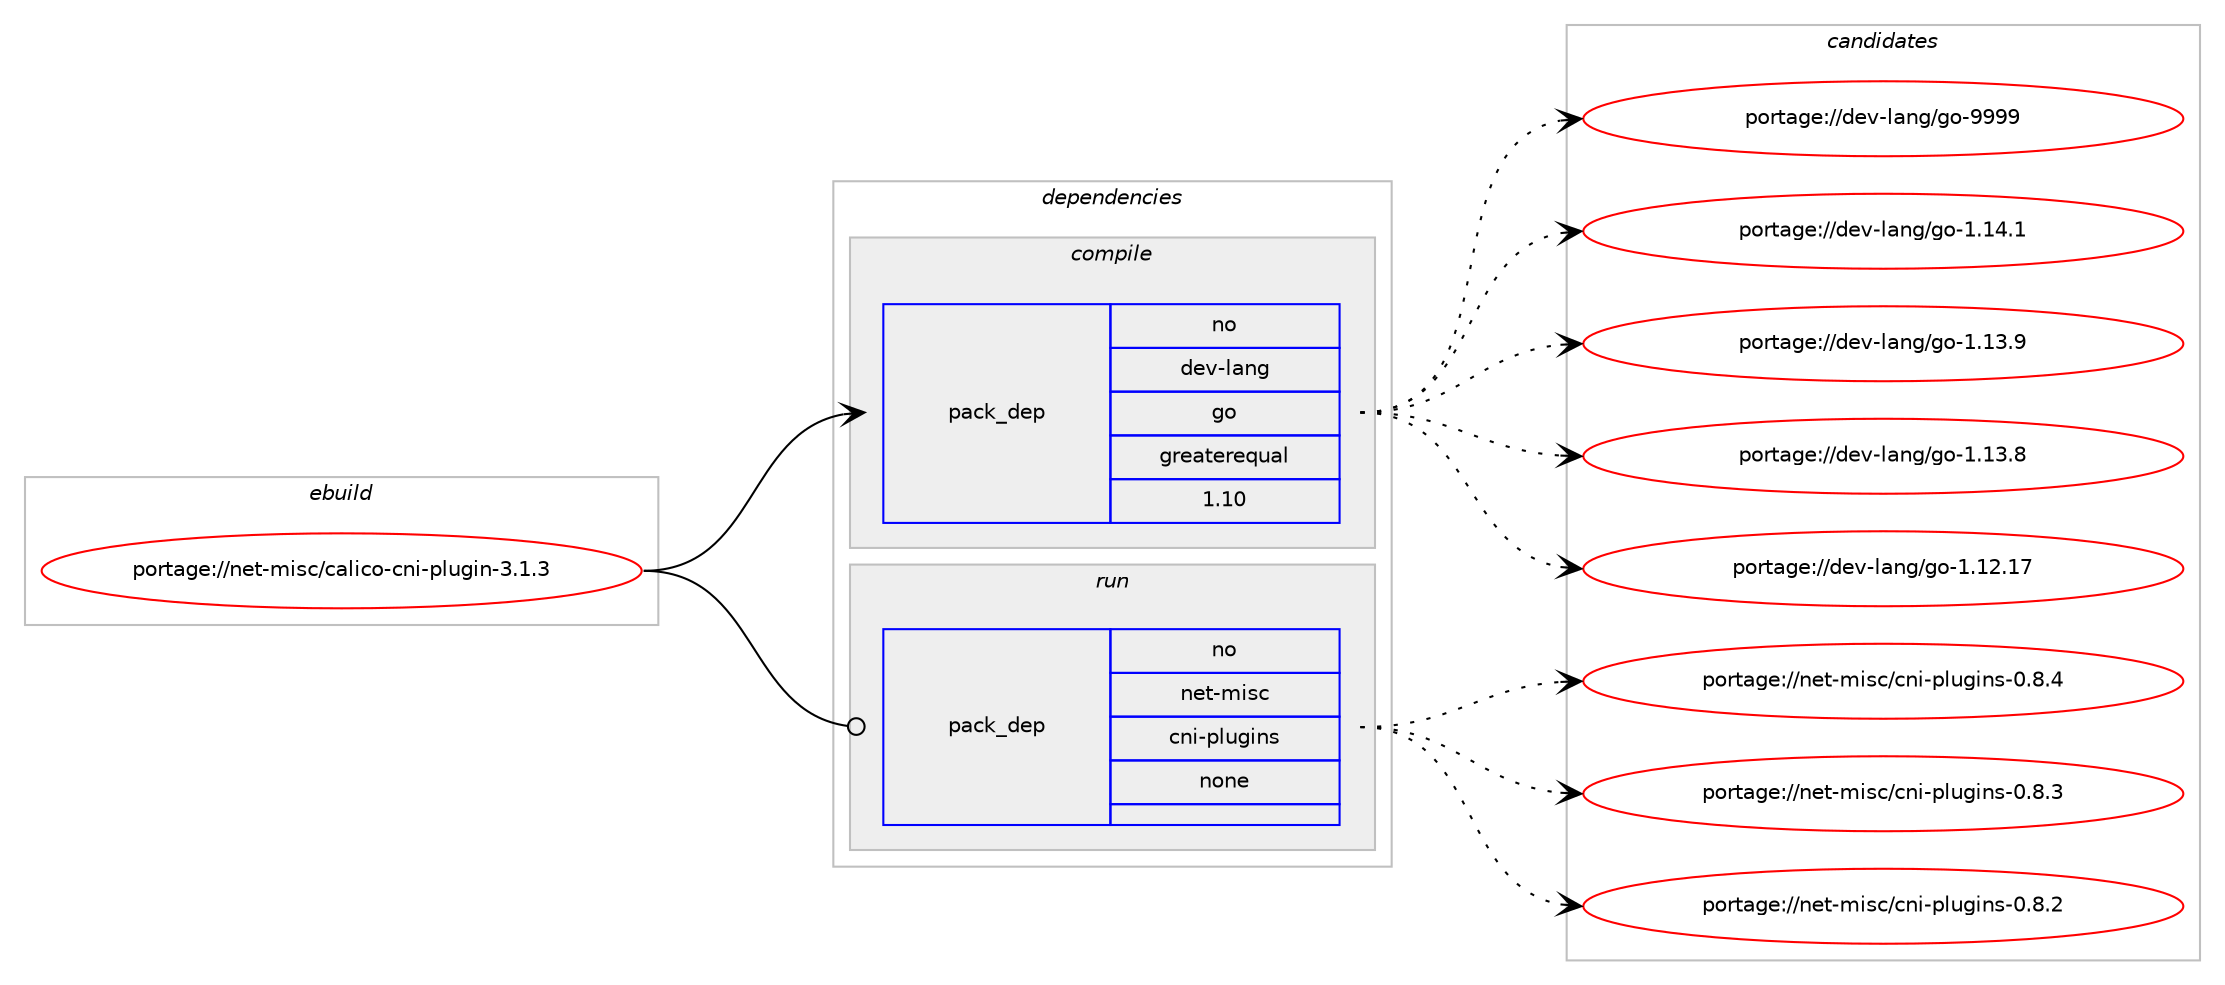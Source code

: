 digraph prolog {

# *************
# Graph options
# *************

newrank=true;
concentrate=true;
compound=true;
graph [rankdir=LR,fontname=Helvetica,fontsize=10,ranksep=1.5];#, ranksep=2.5, nodesep=0.2];
edge  [arrowhead=vee];
node  [fontname=Helvetica,fontsize=10];

# **********
# The ebuild
# **********

subgraph cluster_leftcol {
color=gray;
rank=same;
label=<<i>ebuild</i>>;
id [label="portage://net-misc/calico-cni-plugin-3.1.3", color=red, width=4, href="../net-misc/calico-cni-plugin-3.1.3.svg"];
}

# ****************
# The dependencies
# ****************

subgraph cluster_midcol {
color=gray;
label=<<i>dependencies</i>>;
subgraph cluster_compile {
fillcolor="#eeeeee";
style=filled;
label=<<i>compile</i>>;
subgraph pack17762 {
dependency21587 [label=<<TABLE BORDER="0" CELLBORDER="1" CELLSPACING="0" CELLPADDING="4" WIDTH="220"><TR><TD ROWSPAN="6" CELLPADDING="30">pack_dep</TD></TR><TR><TD WIDTH="110">no</TD></TR><TR><TD>dev-lang</TD></TR><TR><TD>go</TD></TR><TR><TD>greaterequal</TD></TR><TR><TD>1.10</TD></TR></TABLE>>, shape=none, color=blue];
}
id:e -> dependency21587:w [weight=20,style="solid",arrowhead="vee"];
}
subgraph cluster_compileandrun {
fillcolor="#eeeeee";
style=filled;
label=<<i>compile and run</i>>;
}
subgraph cluster_run {
fillcolor="#eeeeee";
style=filled;
label=<<i>run</i>>;
subgraph pack17763 {
dependency21588 [label=<<TABLE BORDER="0" CELLBORDER="1" CELLSPACING="0" CELLPADDING="4" WIDTH="220"><TR><TD ROWSPAN="6" CELLPADDING="30">pack_dep</TD></TR><TR><TD WIDTH="110">no</TD></TR><TR><TD>net-misc</TD></TR><TR><TD>cni-plugins</TD></TR><TR><TD>none</TD></TR><TR><TD></TD></TR></TABLE>>, shape=none, color=blue];
}
id:e -> dependency21588:w [weight=20,style="solid",arrowhead="odot"];
}
}

# **************
# The candidates
# **************

subgraph cluster_choices {
rank=same;
color=gray;
label=<<i>candidates</i>>;

subgraph choice17762 {
color=black;
nodesep=1;
choice1001011184510897110103471031114557575757 [label="portage://dev-lang/go-9999", color=red, width=4,href="../dev-lang/go-9999.svg"];
choice10010111845108971101034710311145494649524649 [label="portage://dev-lang/go-1.14.1", color=red, width=4,href="../dev-lang/go-1.14.1.svg"];
choice10010111845108971101034710311145494649514657 [label="portage://dev-lang/go-1.13.9", color=red, width=4,href="../dev-lang/go-1.13.9.svg"];
choice10010111845108971101034710311145494649514656 [label="portage://dev-lang/go-1.13.8", color=red, width=4,href="../dev-lang/go-1.13.8.svg"];
choice1001011184510897110103471031114549464950464955 [label="portage://dev-lang/go-1.12.17", color=red, width=4,href="../dev-lang/go-1.12.17.svg"];
dependency21587:e -> choice1001011184510897110103471031114557575757:w [style=dotted,weight="100"];
dependency21587:e -> choice10010111845108971101034710311145494649524649:w [style=dotted,weight="100"];
dependency21587:e -> choice10010111845108971101034710311145494649514657:w [style=dotted,weight="100"];
dependency21587:e -> choice10010111845108971101034710311145494649514656:w [style=dotted,weight="100"];
dependency21587:e -> choice1001011184510897110103471031114549464950464955:w [style=dotted,weight="100"];
}
subgraph choice17763 {
color=black;
nodesep=1;
choice1101011164510910511599479911010545112108117103105110115454846564652 [label="portage://net-misc/cni-plugins-0.8.4", color=red, width=4,href="../net-misc/cni-plugins-0.8.4.svg"];
choice1101011164510910511599479911010545112108117103105110115454846564651 [label="portage://net-misc/cni-plugins-0.8.3", color=red, width=4,href="../net-misc/cni-plugins-0.8.3.svg"];
choice1101011164510910511599479911010545112108117103105110115454846564650 [label="portage://net-misc/cni-plugins-0.8.2", color=red, width=4,href="../net-misc/cni-plugins-0.8.2.svg"];
dependency21588:e -> choice1101011164510910511599479911010545112108117103105110115454846564652:w [style=dotted,weight="100"];
dependency21588:e -> choice1101011164510910511599479911010545112108117103105110115454846564651:w [style=dotted,weight="100"];
dependency21588:e -> choice1101011164510910511599479911010545112108117103105110115454846564650:w [style=dotted,weight="100"];
}
}

}
